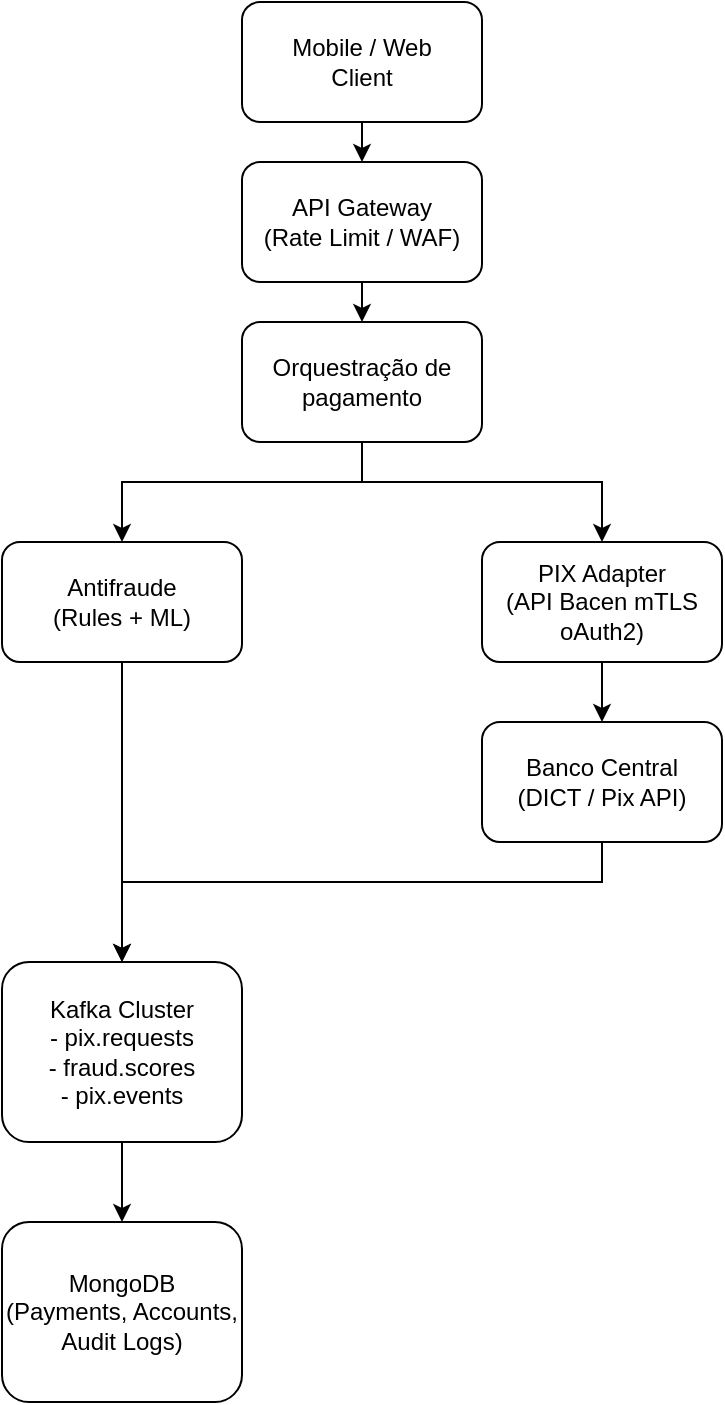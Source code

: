 <mxfile version="28.2.5">
  <diagram name="Página-1" id="aDLdrK78ixU2hBSMUlmX">
    <mxGraphModel dx="1426" dy="785" grid="1" gridSize="10" guides="1" tooltips="1" connect="1" arrows="1" fold="1" page="1" pageScale="1" pageWidth="827" pageHeight="1169" math="0" shadow="0">
      <root>
        <mxCell id="0" />
        <mxCell id="1" parent="0" />
        <mxCell id="L851UuA8DIwfwTv3A-Ql-1" value="&lt;div&gt;Mobile / Web&lt;/div&gt;&lt;div&gt;Client&lt;/div&gt;" style="rounded=1;whiteSpace=wrap;html=1;" vertex="1" parent="1">
          <mxGeometry x="360" y="40" width="120" height="60" as="geometry" />
        </mxCell>
        <mxCell id="L851UuA8DIwfwTv3A-Ql-2" value="API Gateway&lt;div&gt;(Rate Limit / WAF)&lt;/div&gt;" style="rounded=1;whiteSpace=wrap;html=1;" vertex="1" parent="1">
          <mxGeometry x="360" y="120" width="120" height="60" as="geometry" />
        </mxCell>
        <mxCell id="L851UuA8DIwfwTv3A-Ql-3" value="Orquestração de pagamento" style="rounded=1;whiteSpace=wrap;html=1;" vertex="1" parent="1">
          <mxGeometry x="360" y="200" width="120" height="60" as="geometry" />
        </mxCell>
        <mxCell id="L851UuA8DIwfwTv3A-Ql-4" value="" style="endArrow=classic;html=1;rounded=0;entryX=0.5;entryY=0;entryDx=0;entryDy=0;exitX=0.5;exitY=1;exitDx=0;exitDy=0;" edge="1" parent="1" source="L851UuA8DIwfwTv3A-Ql-1" target="L851UuA8DIwfwTv3A-Ql-2">
          <mxGeometry width="50" height="50" relative="1" as="geometry">
            <mxPoint x="390" y="430" as="sourcePoint" />
            <mxPoint x="440" y="380" as="targetPoint" />
          </mxGeometry>
        </mxCell>
        <mxCell id="L851UuA8DIwfwTv3A-Ql-5" value="" style="endArrow=classic;html=1;rounded=0;entryX=0.5;entryY=0;entryDx=0;entryDy=0;exitX=0.5;exitY=1;exitDx=0;exitDy=0;" edge="1" parent="1" source="L851UuA8DIwfwTv3A-Ql-2" target="L851UuA8DIwfwTv3A-Ql-3">
          <mxGeometry width="50" height="50" relative="1" as="geometry">
            <mxPoint x="419.5" y="230" as="sourcePoint" />
            <mxPoint x="419.5" y="300" as="targetPoint" />
          </mxGeometry>
        </mxCell>
        <mxCell id="L851UuA8DIwfwTv3A-Ql-6" value="Antifraude&lt;div&gt;(Rules + ML)&lt;/div&gt;" style="rounded=1;whiteSpace=wrap;html=1;" vertex="1" parent="1">
          <mxGeometry x="240" y="310" width="120" height="60" as="geometry" />
        </mxCell>
        <mxCell id="L851UuA8DIwfwTv3A-Ql-7" value="" style="curved=0;endArrow=classic;html=1;rounded=0;exitX=0.5;exitY=1;exitDx=0;exitDy=0;entryX=0.5;entryY=0;entryDx=0;entryDy=0;" edge="1" parent="1" source="L851UuA8DIwfwTv3A-Ql-3" target="L851UuA8DIwfwTv3A-Ql-6">
          <mxGeometry width="50" height="50" relative="1" as="geometry">
            <mxPoint x="390" y="390" as="sourcePoint" />
            <mxPoint x="440" y="340" as="targetPoint" />
            <Array as="points">
              <mxPoint x="420" y="280" />
              <mxPoint x="300" y="280" />
            </Array>
          </mxGeometry>
        </mxCell>
        <mxCell id="L851UuA8DIwfwTv3A-Ql-8" value="" style="curved=0;endArrow=classic;html=1;rounded=0;exitX=0.5;exitY=1;exitDx=0;exitDy=0;" edge="1" parent="1">
          <mxGeometry width="50" height="50" relative="1" as="geometry">
            <mxPoint x="420" y="260" as="sourcePoint" />
            <mxPoint x="540" y="310" as="targetPoint" />
            <Array as="points">
              <mxPoint x="420" y="280" />
              <mxPoint x="540" y="280" />
            </Array>
          </mxGeometry>
        </mxCell>
        <mxCell id="L851UuA8DIwfwTv3A-Ql-9" value="PIX Adapter&lt;div&gt;(API Bacen mTLS oAuth2)&lt;/div&gt;" style="rounded=1;whiteSpace=wrap;html=1;" vertex="1" parent="1">
          <mxGeometry x="480" y="310" width="120" height="60" as="geometry" />
        </mxCell>
        <mxCell id="L851UuA8DIwfwTv3A-Ql-10" value="Banco Central&lt;div&gt;(DICT / Pix API)&lt;/div&gt;" style="rounded=1;whiteSpace=wrap;html=1;" vertex="1" parent="1">
          <mxGeometry x="480" y="400" width="120" height="60" as="geometry" />
        </mxCell>
        <mxCell id="L851UuA8DIwfwTv3A-Ql-11" value="" style="endArrow=classic;html=1;rounded=0;exitX=0.5;exitY=1;exitDx=0;exitDy=0;entryX=0.5;entryY=0;entryDx=0;entryDy=0;" edge="1" parent="1" source="L851UuA8DIwfwTv3A-Ql-9" target="L851UuA8DIwfwTv3A-Ql-10">
          <mxGeometry width="50" height="50" relative="1" as="geometry">
            <mxPoint x="390" y="630" as="sourcePoint" />
            <mxPoint x="440" y="580" as="targetPoint" />
          </mxGeometry>
        </mxCell>
        <mxCell id="L851UuA8DIwfwTv3A-Ql-16" value="" style="edgeStyle=orthogonalEdgeStyle;rounded=0;orthogonalLoop=1;jettySize=auto;html=1;" edge="1" parent="1" source="L851UuA8DIwfwTv3A-Ql-12" target="L851UuA8DIwfwTv3A-Ql-15">
          <mxGeometry relative="1" as="geometry" />
        </mxCell>
        <mxCell id="L851UuA8DIwfwTv3A-Ql-12" value="Kafka Cluster&lt;div&gt;- pix.requests&lt;/div&gt;&lt;div&gt;- fraud.scores&lt;/div&gt;&lt;div&gt;- pix.events&lt;/div&gt;" style="rounded=1;whiteSpace=wrap;html=1;" vertex="1" parent="1">
          <mxGeometry x="240" y="520" width="120" height="90" as="geometry" />
        </mxCell>
        <mxCell id="L851UuA8DIwfwTv3A-Ql-13" value="" style="endArrow=classic;html=1;rounded=0;exitX=0.5;exitY=1;exitDx=0;exitDy=0;entryX=0.5;entryY=0;entryDx=0;entryDy=0;" edge="1" parent="1" source="L851UuA8DIwfwTv3A-Ql-6" target="L851UuA8DIwfwTv3A-Ql-12">
          <mxGeometry width="50" height="50" relative="1" as="geometry">
            <mxPoint x="550" y="380" as="sourcePoint" />
            <mxPoint x="550" y="410" as="targetPoint" />
          </mxGeometry>
        </mxCell>
        <mxCell id="L851UuA8DIwfwTv3A-Ql-14" value="" style="curved=0;endArrow=classic;html=1;rounded=0;exitX=0.5;exitY=1;exitDx=0;exitDy=0;entryX=0.5;entryY=0;entryDx=0;entryDy=0;" edge="1" parent="1" source="L851UuA8DIwfwTv3A-Ql-10" target="L851UuA8DIwfwTv3A-Ql-12">
          <mxGeometry width="50" height="50" relative="1" as="geometry">
            <mxPoint x="540" y="460" as="sourcePoint" />
            <mxPoint x="420" y="510" as="targetPoint" />
            <Array as="points">
              <mxPoint x="540" y="480" />
              <mxPoint x="300" y="480" />
            </Array>
          </mxGeometry>
        </mxCell>
        <mxCell id="L851UuA8DIwfwTv3A-Ql-15" value="MongoDB&lt;div&gt;(Payments, Accounts, Audit Logs)&lt;/div&gt;" style="rounded=1;whiteSpace=wrap;html=1;" vertex="1" parent="1">
          <mxGeometry x="240" y="650" width="120" height="90" as="geometry" />
        </mxCell>
      </root>
    </mxGraphModel>
  </diagram>
</mxfile>

